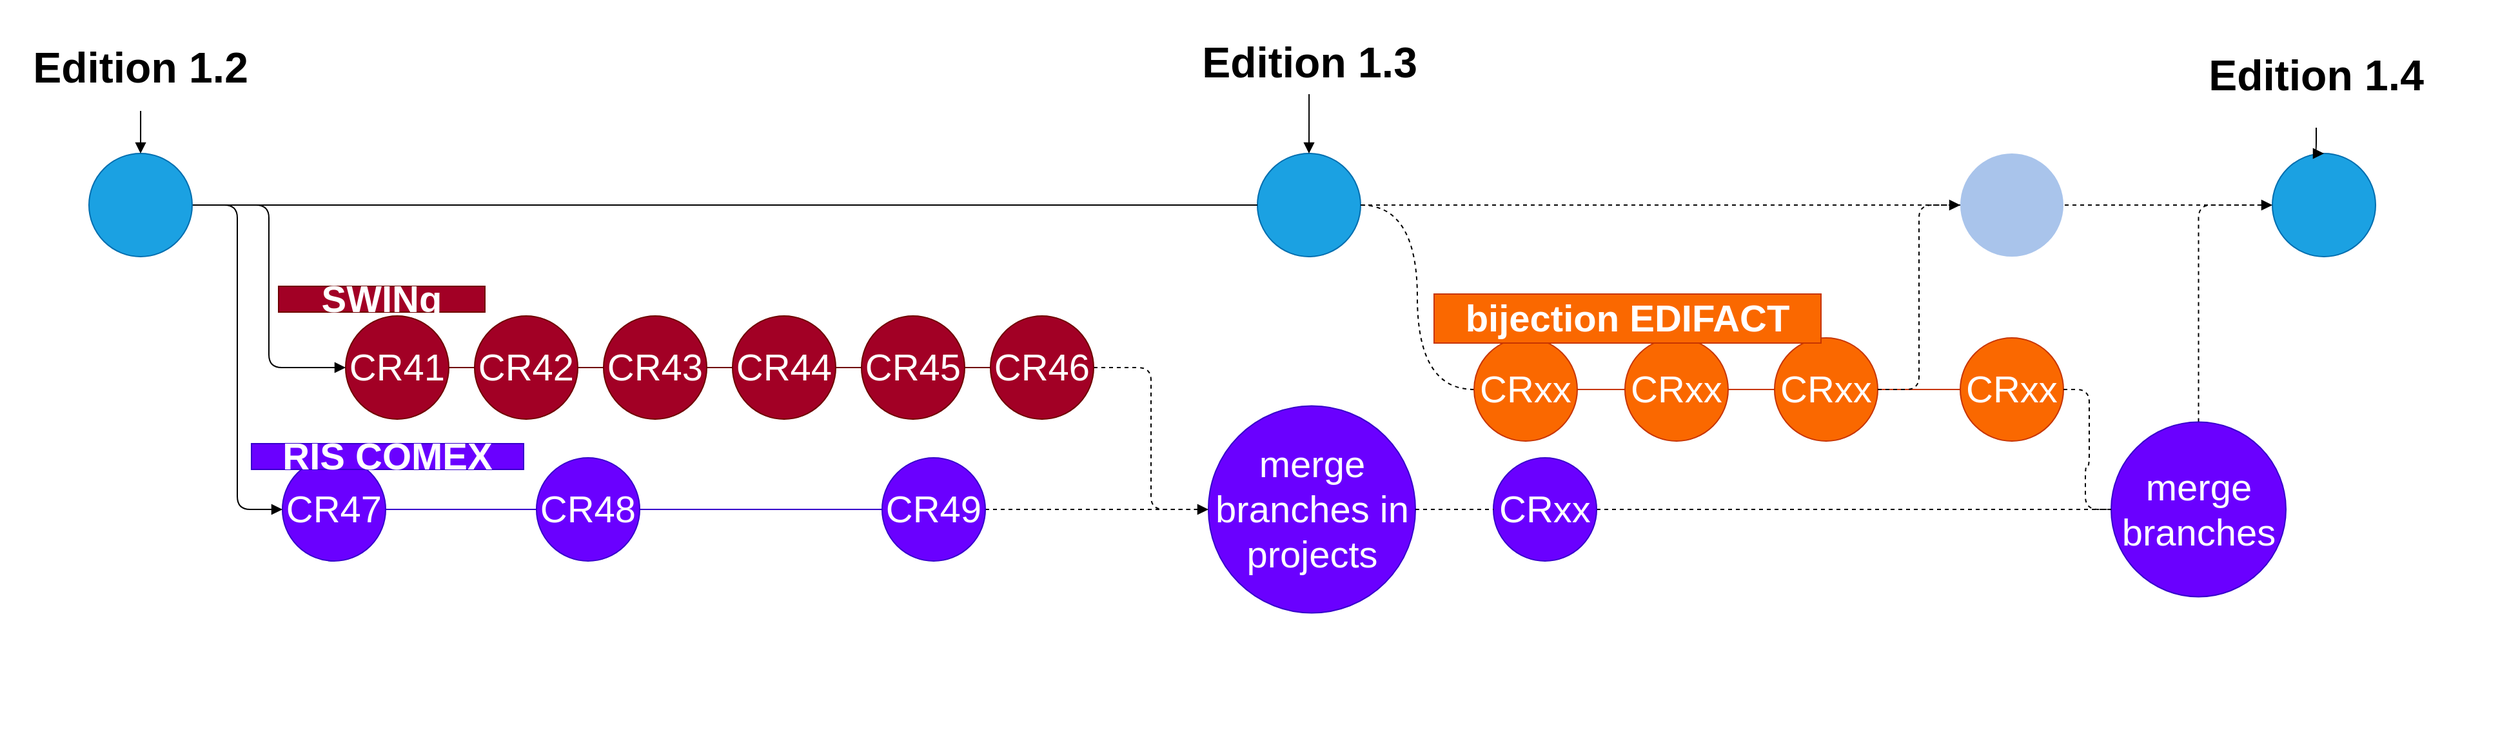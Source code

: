 <mxfile version="13.9.6" type="github">
  <diagram id="6a731a19-8d31-9384-78a2-239565b7b9f0" name="Page-1">
    <mxGraphModel dx="2459" dy="912" grid="0" gridSize="10" guides="1" tooltips="1" connect="1" arrows="1" fold="1" page="1" pageScale="1" pageWidth="1169" pageHeight="827" background="#ffffff" math="0" shadow="0">
      <root>
        <mxCell id="0" />
        <mxCell id="1" parent="0" />
        <mxCell id="VSI3icmYJTKuLkTzz5mK-1" value="" style="group;fontSize=29;" parent="1" vertex="1" connectable="0">
          <mxGeometry x="-964" y="47" width="1903" height="560" as="geometry" />
        </mxCell>
        <mxCell id="fU0B5mbKIqQJxSJaI-YO-143" value="" style="ellipse;whiteSpace=wrap;html=1;aspect=fixed;fillColor=#1ba1e2;strokeColor=#006EAF;fontColor=#ffffff;fontSize=29;" parent="VSI3icmYJTKuLkTzz5mK-1" vertex="1">
          <mxGeometry x="941" y="100" width="80" height="80" as="geometry" />
        </mxCell>
        <mxCell id="fU0B5mbKIqQJxSJaI-YO-147" value="" style="ellipse;whiteSpace=wrap;html=1;aspect=fixed;fillColor=#1ba1e2;strokeColor=#006EAF;fontColor=#ffffff;fontSize=29;" parent="VSI3icmYJTKuLkTzz5mK-1" vertex="1">
          <mxGeometry x="1728" y="100" width="80" height="80" as="geometry" />
        </mxCell>
        <mxCell id="fU0B5mbKIqQJxSJaI-YO-269" style="edgeStyle=orthogonalEdgeStyle;rounded=1;jumpSize=1;orthogonalLoop=1;jettySize=auto;html=1;dashed=1;endArrow=block;endFill=1;endSize=6;strokeWidth=1;fontSize=29;" parent="VSI3icmYJTKuLkTzz5mK-1" source="fU0B5mbKIqQJxSJaI-YO-143" target="fU0B5mbKIqQJxSJaI-YO-147" edge="1">
          <mxGeometry relative="1" as="geometry" />
        </mxCell>
        <mxCell id="fU0B5mbKIqQJxSJaI-YO-262" style="edgeStyle=orthogonalEdgeStyle;rounded=1;jumpSize=1;orthogonalLoop=1;jettySize=auto;html=1;entryX=0.5;entryY=0;entryDx=0;entryDy=0;endArrow=block;endFill=1;endSize=6;strokeWidth=1;fontSize=29;" parent="VSI3icmYJTKuLkTzz5mK-1" source="fU0B5mbKIqQJxSJaI-YO-149" target="fU0B5mbKIqQJxSJaI-YO-143" edge="1">
          <mxGeometry relative="1" as="geometry" />
        </mxCell>
        <mxCell id="fU0B5mbKIqQJxSJaI-YO-149" value="&lt;h2 style=&quot;font-size: 33px;&quot;&gt;Edition 1.3&lt;/h2&gt;" style="text;html=1;strokeColor=none;fillColor=none;align=center;verticalAlign=middle;whiteSpace=wrap;rounded=0;fontSize=33;" parent="VSI3icmYJTKuLkTzz5mK-1" vertex="1">
          <mxGeometry x="789.75" y="3" width="382.5" height="51" as="geometry" />
        </mxCell>
        <mxCell id="fU0B5mbKIqQJxSJaI-YO-235" style="edgeStyle=orthogonalEdgeStyle;rounded=1;jumpSize=1;orthogonalLoop=1;jettySize=auto;html=1;endArrow=block;endFill=1;endSize=6;strokeWidth=1;fontSize=29;" parent="VSI3icmYJTKuLkTzz5mK-1" source="fU0B5mbKIqQJxSJaI-YO-151" target="fU0B5mbKIqQJxSJaI-YO-147" edge="1">
          <mxGeometry relative="1" as="geometry" />
        </mxCell>
        <mxCell id="fU0B5mbKIqQJxSJaI-YO-151" value="&lt;h2 style=&quot;font-size: 33px;&quot;&gt;Edition 1.4&lt;/h2&gt;" style="text;html=1;strokeColor=none;fillColor=none;align=center;verticalAlign=middle;whiteSpace=wrap;rounded=0;fontSize=33;" parent="VSI3icmYJTKuLkTzz5mK-1" vertex="1">
          <mxGeometry x="1657" y="-2" width="210" height="82" as="geometry" />
        </mxCell>
        <mxCell id="fU0B5mbKIqQJxSJaI-YO-157" value="merge branches in &lt;br style=&quot;font-size: 29px;&quot;&gt;projects" style="ellipse;whiteSpace=wrap;html=1;aspect=fixed;fillColor=#6a00ff;fontColor=#ffffff;strokeColor=#3700CC;fontSize=29;" parent="VSI3icmYJTKuLkTzz5mK-1" vertex="1">
          <mxGeometry x="903" y="295.75" width="160.5" height="160.5" as="geometry" />
        </mxCell>
        <mxCell id="fU0B5mbKIqQJxSJaI-YO-210" style="edgeStyle=orthogonalEdgeStyle;rounded=1;jumpSize=1;orthogonalLoop=1;jettySize=auto;html=1;entryX=1;entryY=0.5;entryDx=0;entryDy=0;dashed=1;endArrow=none;endFill=0;endSize=6;strokeWidth=1;fontSize=29;exitX=0;exitY=0.5;exitDx=0;exitDy=0;curved=1;" parent="VSI3icmYJTKuLkTzz5mK-1" source="fU0B5mbKIqQJxSJaI-YO-159" target="fU0B5mbKIqQJxSJaI-YO-143" edge="1">
          <mxGeometry relative="1" as="geometry" />
        </mxCell>
        <mxCell id="fU0B5mbKIqQJxSJaI-YO-159" value="CRxx" style="ellipse;whiteSpace=wrap;html=1;aspect=fixed;fillColor=#fa6800;fontColor=#ffffff;strokeColor=#C73500;fontSize=29;" parent="VSI3icmYJTKuLkTzz5mK-1" vertex="1">
          <mxGeometry x="1109" y="243" width="80" height="80" as="geometry" />
        </mxCell>
        <mxCell id="fU0B5mbKIqQJxSJaI-YO-191" value="CRxx" style="ellipse;whiteSpace=wrap;html=1;aspect=fixed;strokeColor=#C73500;fillColor=#fa6800;fontColor=#ffffff;fontSize=29;" parent="VSI3icmYJTKuLkTzz5mK-1" vertex="1">
          <mxGeometry x="1226" y="243" width="80" height="80" as="geometry" />
        </mxCell>
        <mxCell id="fU0B5mbKIqQJxSJaI-YO-196" style="edgeStyle=orthogonalEdgeStyle;rounded=1;jumpSize=1;orthogonalLoop=1;jettySize=auto;html=1;entryX=0;entryY=0.5;entryDx=0;entryDy=0;endArrow=none;endFill=0;endSize=6;strokeWidth=1;fontSize=29;fillColor=#fa6800;strokeColor=#C73500;" parent="VSI3icmYJTKuLkTzz5mK-1" source="fU0B5mbKIqQJxSJaI-YO-159" target="fU0B5mbKIqQJxSJaI-YO-191" edge="1">
          <mxGeometry relative="1" as="geometry" />
        </mxCell>
        <mxCell id="fU0B5mbKIqQJxSJaI-YO-192" value="CRxx" style="ellipse;whiteSpace=wrap;html=1;aspect=fixed;strokeColor=#C73500;fillColor=#fa6800;fontColor=#ffffff;fontSize=29;" parent="VSI3icmYJTKuLkTzz5mK-1" vertex="1">
          <mxGeometry x="1342" y="243" width="80" height="80" as="geometry" />
        </mxCell>
        <mxCell id="fU0B5mbKIqQJxSJaI-YO-197" style="edgeStyle=orthogonalEdgeStyle;rounded=1;jumpSize=1;orthogonalLoop=1;jettySize=auto;html=1;entryX=0;entryY=0.5;entryDx=0;entryDy=0;endArrow=none;endFill=0;endSize=6;strokeWidth=1;fontSize=29;fillColor=#fa6800;strokeColor=#C73500;" parent="VSI3icmYJTKuLkTzz5mK-1" source="fU0B5mbKIqQJxSJaI-YO-191" target="fU0B5mbKIqQJxSJaI-YO-192" edge="1">
          <mxGeometry relative="1" as="geometry" />
        </mxCell>
        <mxCell id="fU0B5mbKIqQJxSJaI-YO-193" value="CRxx" style="ellipse;whiteSpace=wrap;html=1;aspect=fixed;strokeColor=#C73500;fillColor=#fa6800;fontColor=#ffffff;fontSize=29;" parent="VSI3icmYJTKuLkTzz5mK-1" vertex="1">
          <mxGeometry x="1486" y="243" width="80" height="80" as="geometry" />
        </mxCell>
        <mxCell id="fU0B5mbKIqQJxSJaI-YO-198" style="edgeStyle=orthogonalEdgeStyle;rounded=1;jumpSize=1;orthogonalLoop=1;jettySize=auto;html=1;endArrow=none;endFill=0;endSize=6;strokeWidth=1;fontSize=29;fillColor=#fa6800;strokeColor=#C73500;" parent="VSI3icmYJTKuLkTzz5mK-1" source="fU0B5mbKIqQJxSJaI-YO-192" target="fU0B5mbKIqQJxSJaI-YO-193" edge="1">
          <mxGeometry relative="1" as="geometry" />
        </mxCell>
        <mxCell id="fU0B5mbKIqQJxSJaI-YO-232" style="edgeStyle=orthogonalEdgeStyle;rounded=1;jumpSize=1;orthogonalLoop=1;jettySize=auto;html=1;entryX=0;entryY=0.5;entryDx=0;entryDy=0;dashed=1;endArrow=none;endFill=0;endSize=6;strokeWidth=1;fontSize=29;" parent="VSI3icmYJTKuLkTzz5mK-1" source="fU0B5mbKIqQJxSJaI-YO-201" target="fU0B5mbKIqQJxSJaI-YO-147" edge="1">
          <mxGeometry relative="1" as="geometry" />
        </mxCell>
        <mxCell id="fU0B5mbKIqQJxSJaI-YO-201" value="merge&lt;br style=&quot;font-size: 29px;&quot;&gt;branches" style="ellipse;whiteSpace=wrap;html=1;aspect=fixed;fillColor=#6a00ff;fontColor=#ffffff;strokeColor=#3700CC;fontSize=29;" parent="VSI3icmYJTKuLkTzz5mK-1" vertex="1">
          <mxGeometry x="1603" y="308.25" width="135.5" height="135.5" as="geometry" />
        </mxCell>
        <mxCell id="fU0B5mbKIqQJxSJaI-YO-200" style="edgeStyle=orthogonalEdgeStyle;rounded=1;jumpSize=1;orthogonalLoop=1;jettySize=auto;html=1;dashed=1;endArrow=none;endFill=0;endSize=6;strokeWidth=1;fontSize=29;entryX=0;entryY=0.5;entryDx=0;entryDy=0;" parent="VSI3icmYJTKuLkTzz5mK-1" source="fU0B5mbKIqQJxSJaI-YO-193" target="fU0B5mbKIqQJxSJaI-YO-201" edge="1">
          <mxGeometry relative="1" as="geometry">
            <mxPoint x="1597" y="480" as="targetPoint" />
          </mxGeometry>
        </mxCell>
        <mxCell id="fU0B5mbKIqQJxSJaI-YO-211" value="CR41" style="ellipse;whiteSpace=wrap;html=1;aspect=fixed;strokeColor=#6F0000;fillColor=#a20025;fontColor=#ffffff;fontSize=29;" parent="VSI3icmYJTKuLkTzz5mK-1" vertex="1">
          <mxGeometry x="234" y="226" width="80" height="80" as="geometry" />
        </mxCell>
        <mxCell id="fU0B5mbKIqQJxSJaI-YO-212" value="CR42" style="ellipse;whiteSpace=wrap;html=1;aspect=fixed;strokeColor=#6F0000;fillColor=#a20025;fontColor=#ffffff;fontSize=29;" parent="VSI3icmYJTKuLkTzz5mK-1" vertex="1">
          <mxGeometry x="334" y="226" width="80" height="80" as="geometry" />
        </mxCell>
        <mxCell id="fU0B5mbKIqQJxSJaI-YO-217" style="edgeStyle=orthogonalEdgeStyle;rounded=1;jumpSize=1;orthogonalLoop=1;jettySize=auto;html=1;endArrow=none;endFill=0;endSize=6;strokeWidth=1;fontSize=29;fillColor=#a20025;strokeColor=#6F0000;" parent="VSI3icmYJTKuLkTzz5mK-1" source="fU0B5mbKIqQJxSJaI-YO-211" target="fU0B5mbKIqQJxSJaI-YO-212" edge="1">
          <mxGeometry relative="1" as="geometry" />
        </mxCell>
        <mxCell id="fU0B5mbKIqQJxSJaI-YO-213" value="CR43" style="ellipse;whiteSpace=wrap;html=1;aspect=fixed;strokeColor=#6F0000;fillColor=#a20025;fontColor=#ffffff;fontSize=29;" parent="VSI3icmYJTKuLkTzz5mK-1" vertex="1">
          <mxGeometry x="434" y="226" width="80" height="80" as="geometry" />
        </mxCell>
        <mxCell id="fU0B5mbKIqQJxSJaI-YO-218" style="edgeStyle=orthogonalEdgeStyle;rounded=1;jumpSize=1;orthogonalLoop=1;jettySize=auto;html=1;endArrow=none;endFill=0;endSize=6;strokeWidth=1;fontSize=29;fillColor=#a20025;strokeColor=#6F0000;" parent="VSI3icmYJTKuLkTzz5mK-1" source="fU0B5mbKIqQJxSJaI-YO-212" target="fU0B5mbKIqQJxSJaI-YO-213" edge="1">
          <mxGeometry relative="1" as="geometry" />
        </mxCell>
        <mxCell id="fU0B5mbKIqQJxSJaI-YO-214" value="CR44" style="ellipse;whiteSpace=wrap;html=1;aspect=fixed;strokeColor=#6F0000;fillColor=#a20025;fontColor=#ffffff;fontSize=29;" parent="VSI3icmYJTKuLkTzz5mK-1" vertex="1">
          <mxGeometry x="534" y="226" width="80" height="80" as="geometry" />
        </mxCell>
        <mxCell id="fU0B5mbKIqQJxSJaI-YO-219" style="edgeStyle=orthogonalEdgeStyle;rounded=1;jumpSize=1;orthogonalLoop=1;jettySize=auto;html=1;entryX=0;entryY=0.5;entryDx=0;entryDy=0;endArrow=none;endFill=0;endSize=6;strokeWidth=1;fontSize=29;fillColor=#a20025;strokeColor=#6F0000;" parent="VSI3icmYJTKuLkTzz5mK-1" source="fU0B5mbKIqQJxSJaI-YO-213" target="fU0B5mbKIqQJxSJaI-YO-214" edge="1">
          <mxGeometry relative="1" as="geometry" />
        </mxCell>
        <mxCell id="fU0B5mbKIqQJxSJaI-YO-215" value="CR45" style="ellipse;whiteSpace=wrap;html=1;aspect=fixed;strokeColor=#6F0000;fillColor=#a20025;fontColor=#ffffff;fontSize=29;" parent="VSI3icmYJTKuLkTzz5mK-1" vertex="1">
          <mxGeometry x="634" y="226" width="80" height="80" as="geometry" />
        </mxCell>
        <mxCell id="fU0B5mbKIqQJxSJaI-YO-220" style="edgeStyle=orthogonalEdgeStyle;rounded=1;jumpSize=1;orthogonalLoop=1;jettySize=auto;html=1;entryX=0;entryY=0.5;entryDx=0;entryDy=0;endArrow=none;endFill=0;endSize=6;strokeWidth=1;fontSize=29;fillColor=#a20025;strokeColor=#6F0000;" parent="VSI3icmYJTKuLkTzz5mK-1" source="fU0B5mbKIqQJxSJaI-YO-214" target="fU0B5mbKIqQJxSJaI-YO-215" edge="1">
          <mxGeometry relative="1" as="geometry" />
        </mxCell>
        <mxCell id="fU0B5mbKIqQJxSJaI-YO-247" style="edgeStyle=orthogonalEdgeStyle;rounded=1;jumpSize=1;orthogonalLoop=1;jettySize=auto;html=1;exitX=1;exitY=0.5;exitDx=0;exitDy=0;entryX=0;entryY=0.5;entryDx=0;entryDy=0;dashed=1;endArrow=none;endFill=0;endSize=6;strokeWidth=1;fontSize=29;" parent="VSI3icmYJTKuLkTzz5mK-1" source="fU0B5mbKIqQJxSJaI-YO-216" target="fU0B5mbKIqQJxSJaI-YO-157" edge="1">
          <mxGeometry relative="1" as="geometry" />
        </mxCell>
        <mxCell id="fU0B5mbKIqQJxSJaI-YO-216" value="CR46" style="ellipse;whiteSpace=wrap;html=1;aspect=fixed;strokeColor=#6F0000;fillColor=#a20025;fontColor=#ffffff;fontSize=29;" parent="VSI3icmYJTKuLkTzz5mK-1" vertex="1">
          <mxGeometry x="734" y="226" width="80" height="80" as="geometry" />
        </mxCell>
        <mxCell id="fU0B5mbKIqQJxSJaI-YO-221" style="edgeStyle=orthogonalEdgeStyle;rounded=1;jumpSize=1;orthogonalLoop=1;jettySize=auto;html=1;entryX=0;entryY=0.5;entryDx=0;entryDy=0;endArrow=none;endFill=0;endSize=6;strokeWidth=1;fontSize=29;fillColor=#a20025;strokeColor=#6F0000;" parent="VSI3icmYJTKuLkTzz5mK-1" source="fU0B5mbKIqQJxSJaI-YO-215" target="fU0B5mbKIqQJxSJaI-YO-216" edge="1">
          <mxGeometry relative="1" as="geometry" />
        </mxCell>
        <mxCell id="fU0B5mbKIqQJxSJaI-YO-222" value="CR47" style="ellipse;whiteSpace=wrap;html=1;aspect=fixed;strokeColor=#3700CC;fillColor=#6a00ff;fontColor=#ffffff;fontSize=29;" parent="VSI3icmYJTKuLkTzz5mK-1" vertex="1">
          <mxGeometry x="185" y="336" width="80" height="80" as="geometry" />
        </mxCell>
        <mxCell id="fU0B5mbKIqQJxSJaI-YO-223" value="CR48" style="ellipse;whiteSpace=wrap;html=1;aspect=fixed;strokeColor=#3700CC;fillColor=#6a00ff;fontColor=#ffffff;fontSize=29;" parent="VSI3icmYJTKuLkTzz5mK-1" vertex="1">
          <mxGeometry x="382" y="336" width="80" height="80" as="geometry" />
        </mxCell>
        <mxCell id="fU0B5mbKIqQJxSJaI-YO-225" style="edgeStyle=orthogonalEdgeStyle;rounded=1;jumpSize=1;orthogonalLoop=1;jettySize=auto;html=1;entryX=0;entryY=0.5;entryDx=0;entryDy=0;endArrow=none;endFill=0;endSize=6;strokeWidth=1;fontSize=29;fillColor=#6a00ff;strokeColor=#3700CC;" parent="VSI3icmYJTKuLkTzz5mK-1" source="fU0B5mbKIqQJxSJaI-YO-222" target="fU0B5mbKIqQJxSJaI-YO-223" edge="1">
          <mxGeometry relative="1" as="geometry" />
        </mxCell>
        <mxCell id="fU0B5mbKIqQJxSJaI-YO-244" style="edgeStyle=orthogonalEdgeStyle;rounded=1;jumpSize=1;orthogonalLoop=1;jettySize=auto;html=1;entryX=0;entryY=0.5;entryDx=0;entryDy=0;endArrow=block;endFill=1;endSize=6;strokeWidth=1;fontSize=29;dashed=1;" parent="VSI3icmYJTKuLkTzz5mK-1" source="fU0B5mbKIqQJxSJaI-YO-224" target="fU0B5mbKIqQJxSJaI-YO-157" edge="1">
          <mxGeometry relative="1" as="geometry" />
        </mxCell>
        <mxCell id="fU0B5mbKIqQJxSJaI-YO-224" value="CR49" style="ellipse;whiteSpace=wrap;html=1;aspect=fixed;strokeColor=#3700CC;fillColor=#6a00ff;fontColor=#ffffff;fontSize=29;" parent="VSI3icmYJTKuLkTzz5mK-1" vertex="1">
          <mxGeometry x="650" y="336" width="80" height="80" as="geometry" />
        </mxCell>
        <mxCell id="fU0B5mbKIqQJxSJaI-YO-226" style="edgeStyle=orthogonalEdgeStyle;rounded=1;jumpSize=1;orthogonalLoop=1;jettySize=auto;html=1;entryX=0;entryY=0.5;entryDx=0;entryDy=0;endArrow=none;endFill=0;endSize=6;strokeWidth=1;fontSize=29;fillColor=#6a00ff;strokeColor=#3700CC;" parent="VSI3icmYJTKuLkTzz5mK-1" source="fU0B5mbKIqQJxSJaI-YO-223" target="fU0B5mbKIqQJxSJaI-YO-224" edge="1">
          <mxGeometry relative="1" as="geometry" />
        </mxCell>
        <mxCell id="fU0B5mbKIqQJxSJaI-YO-229" value="&lt;h2 style=&quot;font-size: 29px;&quot;&gt;SWINg&lt;/h2&gt;" style="text;html=1;strokeColor=#6F0000;fillColor=#a20025;align=center;verticalAlign=middle;whiteSpace=wrap;rounded=0;fontSize=29;fontColor=#ffffff;" parent="VSI3icmYJTKuLkTzz5mK-1" vertex="1">
          <mxGeometry x="182" y="203" width="160" height="20" as="geometry" />
        </mxCell>
        <mxCell id="fU0B5mbKIqQJxSJaI-YO-230" value="&lt;h2 style=&quot;font-size: 29px;&quot;&gt;RIS COMEX&lt;/h2&gt;" style="text;html=1;strokeColor=#3700CC;fillColor=#6a00ff;align=center;verticalAlign=middle;whiteSpace=wrap;rounded=0;fontSize=29;fontColor=#ffffff;" parent="VSI3icmYJTKuLkTzz5mK-1" vertex="1">
          <mxGeometry x="161" y="325" width="211" height="20" as="geometry" />
        </mxCell>
        <mxCell id="fU0B5mbKIqQJxSJaI-YO-240" style="edgeStyle=orthogonalEdgeStyle;rounded=1;jumpSize=1;orthogonalLoop=1;jettySize=auto;html=1;entryX=0;entryY=0.5;entryDx=0;entryDy=0;endArrow=block;endFill=1;endSize=6;strokeWidth=1;fontSize=29;exitX=1;exitY=0.5;exitDx=0;exitDy=0;" parent="VSI3icmYJTKuLkTzz5mK-1" source="fU0B5mbKIqQJxSJaI-YO-236" target="fU0B5mbKIqQJxSJaI-YO-211" edge="1">
          <mxGeometry relative="1" as="geometry" />
        </mxCell>
        <mxCell id="fU0B5mbKIqQJxSJaI-YO-243" style="edgeStyle=orthogonalEdgeStyle;rounded=1;jumpSize=1;orthogonalLoop=1;jettySize=auto;html=1;entryX=0;entryY=0.5;entryDx=0;entryDy=0;endArrow=block;endFill=1;endSize=6;strokeWidth=1;fontSize=29;" parent="VSI3icmYJTKuLkTzz5mK-1" source="fU0B5mbKIqQJxSJaI-YO-236" target="fU0B5mbKIqQJxSJaI-YO-222" edge="1">
          <mxGeometry relative="1" as="geometry" />
        </mxCell>
        <mxCell id="fU0B5mbKIqQJxSJaI-YO-245" style="edgeStyle=orthogonalEdgeStyle;rounded=1;jumpSize=1;orthogonalLoop=1;jettySize=auto;html=1;entryX=0;entryY=0.5;entryDx=0;entryDy=0;endArrow=none;endFill=0;endSize=6;strokeWidth=1;fontSize=29;" parent="VSI3icmYJTKuLkTzz5mK-1" source="fU0B5mbKIqQJxSJaI-YO-236" target="fU0B5mbKIqQJxSJaI-YO-143" edge="1">
          <mxGeometry relative="1" as="geometry" />
        </mxCell>
        <mxCell id="fU0B5mbKIqQJxSJaI-YO-236" value="" style="ellipse;whiteSpace=wrap;html=1;aspect=fixed;fillColor=#1ba1e2;strokeColor=#006EAF;fontColor=#ffffff;fontSize=29;" parent="VSI3icmYJTKuLkTzz5mK-1" vertex="1">
          <mxGeometry x="35" y="100" width="80" height="80" as="geometry" />
        </mxCell>
        <mxCell id="fU0B5mbKIqQJxSJaI-YO-242" style="edgeStyle=orthogonalEdgeStyle;rounded=1;jumpSize=1;orthogonalLoop=1;jettySize=auto;html=1;entryX=0.5;entryY=0;entryDx=0;entryDy=0;endArrow=block;endFill=1;endSize=6;strokeWidth=1;fontSize=29;" parent="VSI3icmYJTKuLkTzz5mK-1" source="fU0B5mbKIqQJxSJaI-YO-239" target="fU0B5mbKIqQJxSJaI-YO-236" edge="1">
          <mxGeometry relative="1" as="geometry" />
        </mxCell>
        <mxCell id="fU0B5mbKIqQJxSJaI-YO-239" value="&lt;h2 style=&quot;font-size: 33px;&quot;&gt;Edition 1.2&lt;/h2&gt;" style="text;html=1;strokeColor=none;fillColor=none;align=center;verticalAlign=middle;whiteSpace=wrap;rounded=0;fontSize=33;" parent="VSI3icmYJTKuLkTzz5mK-1" vertex="1">
          <mxGeometry x="-33.75" y="-2" width="217.5" height="69" as="geometry" />
        </mxCell>
        <mxCell id="fU0B5mbKIqQJxSJaI-YO-259" style="edgeStyle=orthogonalEdgeStyle;rounded=1;jumpSize=1;orthogonalLoop=1;jettySize=auto;html=1;entryX=0;entryY=0.5;entryDx=0;entryDy=0;dashed=1;endArrow=none;endFill=0;endSize=6;strokeWidth=1;fontSize=29;" parent="VSI3icmYJTKuLkTzz5mK-1" source="fU0B5mbKIqQJxSJaI-YO-256" target="fU0B5mbKIqQJxSJaI-YO-201" edge="1">
          <mxGeometry relative="1" as="geometry" />
        </mxCell>
        <mxCell id="fU0B5mbKIqQJxSJaI-YO-256" value="CRxx" style="ellipse;whiteSpace=wrap;html=1;aspect=fixed;fillColor=#6a00ff;fontColor=#ffffff;strokeColor=#3700CC;fontSize=29;" parent="VSI3icmYJTKuLkTzz5mK-1" vertex="1">
          <mxGeometry x="1124" y="336" width="80" height="80" as="geometry" />
        </mxCell>
        <mxCell id="fU0B5mbKIqQJxSJaI-YO-257" style="edgeStyle=orthogonalEdgeStyle;rounded=1;jumpSize=1;orthogonalLoop=1;jettySize=auto;html=1;dashed=1;endArrow=none;endFill=0;endSize=6;strokeWidth=1;fontSize=29;" parent="VSI3icmYJTKuLkTzz5mK-1" source="fU0B5mbKIqQJxSJaI-YO-157" target="fU0B5mbKIqQJxSJaI-YO-256" edge="1">
          <mxGeometry relative="1" as="geometry" />
        </mxCell>
        <mxCell id="fU0B5mbKIqQJxSJaI-YO-261" value="&lt;h2 style=&quot;font-size: 29px;&quot;&gt;bijection EDIFACT&lt;/h2&gt;" style="text;html=1;strokeColor=#C73500;fillColor=#fa6800;align=center;verticalAlign=middle;whiteSpace=wrap;rounded=0;fontSize=29;fontColor=#ffffff;" parent="VSI3icmYJTKuLkTzz5mK-1" vertex="1">
          <mxGeometry x="1078" y="209" width="300" height="38" as="geometry" />
        </mxCell>
        <mxCell id="fU0B5mbKIqQJxSJaI-YO-263" value="" style="ellipse;whiteSpace=wrap;html=1;aspect=fixed;fontColor=#ffffff;fontSize=29;strokeColor=none;fillColor=#A9C4EB;" parent="VSI3icmYJTKuLkTzz5mK-1" vertex="1">
          <mxGeometry x="1486" y="100" width="80" height="80" as="geometry" />
        </mxCell>
        <mxCell id="fU0B5mbKIqQJxSJaI-YO-268" style="edgeStyle=orthogonalEdgeStyle;rounded=1;jumpSize=1;orthogonalLoop=1;jettySize=auto;html=1;entryX=0;entryY=0.5;entryDx=0;entryDy=0;endArrow=block;endFill=1;endSize=6;strokeWidth=1;fontSize=29;dashed=1;" parent="VSI3icmYJTKuLkTzz5mK-1" source="fU0B5mbKIqQJxSJaI-YO-192" target="fU0B5mbKIqQJxSJaI-YO-263" edge="1">
          <mxGeometry relative="1" as="geometry" />
        </mxCell>
      </root>
    </mxGraphModel>
  </diagram>
</mxfile>

